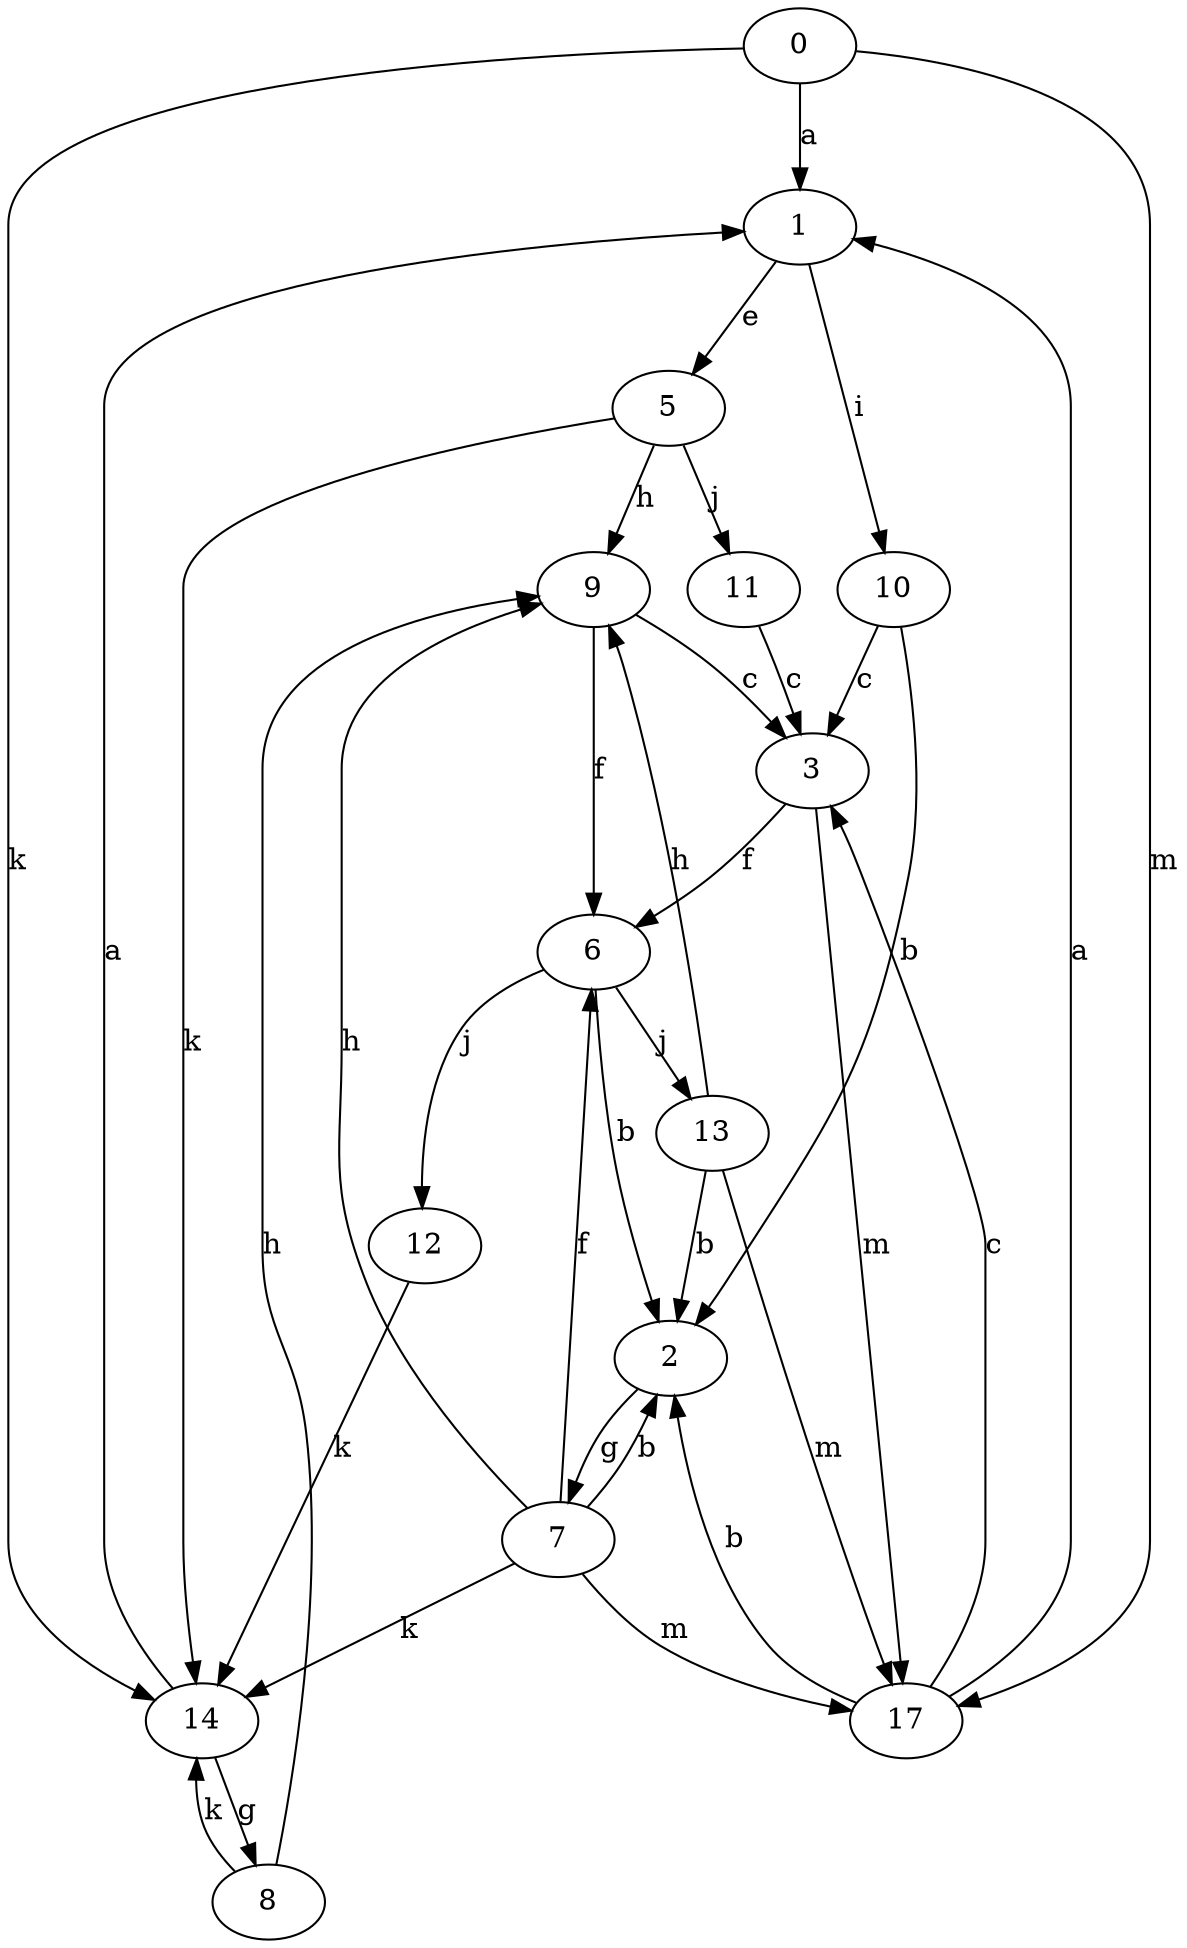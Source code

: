 strict digraph  {
0;
1;
2;
3;
5;
6;
7;
8;
9;
10;
11;
12;
13;
14;
17;
0 -> 1  [label=a];
0 -> 14  [label=k];
0 -> 17  [label=m];
1 -> 5  [label=e];
1 -> 10  [label=i];
2 -> 7  [label=g];
3 -> 6  [label=f];
3 -> 17  [label=m];
5 -> 9  [label=h];
5 -> 11  [label=j];
5 -> 14  [label=k];
6 -> 2  [label=b];
6 -> 12  [label=j];
6 -> 13  [label=j];
7 -> 2  [label=b];
7 -> 6  [label=f];
7 -> 9  [label=h];
7 -> 14  [label=k];
7 -> 17  [label=m];
8 -> 9  [label=h];
8 -> 14  [label=k];
9 -> 3  [label=c];
9 -> 6  [label=f];
10 -> 2  [label=b];
10 -> 3  [label=c];
11 -> 3  [label=c];
12 -> 14  [label=k];
13 -> 2  [label=b];
13 -> 9  [label=h];
13 -> 17  [label=m];
14 -> 1  [label=a];
14 -> 8  [label=g];
17 -> 1  [label=a];
17 -> 2  [label=b];
17 -> 3  [label=c];
}
